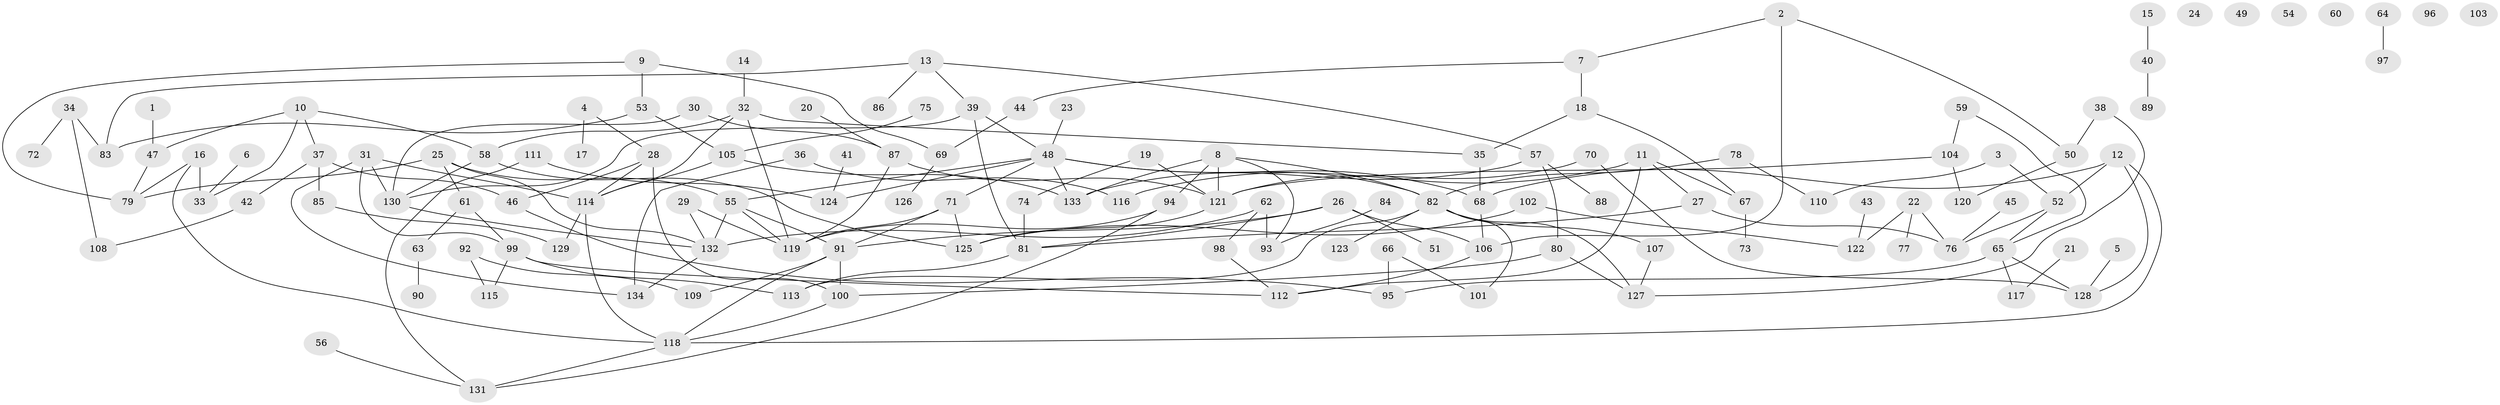 // Generated by graph-tools (version 1.1) at 2025/49/03/09/25 03:49:14]
// undirected, 134 vertices, 184 edges
graph export_dot {
graph [start="1"]
  node [color=gray90,style=filled];
  1;
  2;
  3;
  4;
  5;
  6;
  7;
  8;
  9;
  10;
  11;
  12;
  13;
  14;
  15;
  16;
  17;
  18;
  19;
  20;
  21;
  22;
  23;
  24;
  25;
  26;
  27;
  28;
  29;
  30;
  31;
  32;
  33;
  34;
  35;
  36;
  37;
  38;
  39;
  40;
  41;
  42;
  43;
  44;
  45;
  46;
  47;
  48;
  49;
  50;
  51;
  52;
  53;
  54;
  55;
  56;
  57;
  58;
  59;
  60;
  61;
  62;
  63;
  64;
  65;
  66;
  67;
  68;
  69;
  70;
  71;
  72;
  73;
  74;
  75;
  76;
  77;
  78;
  79;
  80;
  81;
  82;
  83;
  84;
  85;
  86;
  87;
  88;
  89;
  90;
  91;
  92;
  93;
  94;
  95;
  96;
  97;
  98;
  99;
  100;
  101;
  102;
  103;
  104;
  105;
  106;
  107;
  108;
  109;
  110;
  111;
  112;
  113;
  114;
  115;
  116;
  117;
  118;
  119;
  120;
  121;
  122;
  123;
  124;
  125;
  126;
  127;
  128;
  129;
  130;
  131;
  132;
  133;
  134;
  1 -- 47;
  2 -- 7;
  2 -- 50;
  2 -- 106;
  3 -- 52;
  3 -- 110;
  4 -- 17;
  4 -- 28;
  5 -- 128;
  6 -- 33;
  7 -- 18;
  7 -- 44;
  8 -- 82;
  8 -- 93;
  8 -- 94;
  8 -- 121;
  8 -- 133;
  9 -- 53;
  9 -- 69;
  9 -- 79;
  10 -- 33;
  10 -- 37;
  10 -- 47;
  10 -- 58;
  11 -- 27;
  11 -- 67;
  11 -- 112;
  11 -- 116;
  12 -- 52;
  12 -- 68;
  12 -- 118;
  12 -- 128;
  13 -- 39;
  13 -- 57;
  13 -- 83;
  13 -- 86;
  14 -- 32;
  15 -- 40;
  16 -- 33;
  16 -- 79;
  16 -- 118;
  18 -- 35;
  18 -- 67;
  19 -- 74;
  19 -- 121;
  20 -- 87;
  21 -- 117;
  22 -- 76;
  22 -- 77;
  22 -- 122;
  23 -- 48;
  25 -- 55;
  25 -- 61;
  25 -- 79;
  25 -- 132;
  26 -- 51;
  26 -- 81;
  26 -- 91;
  26 -- 106;
  27 -- 76;
  27 -- 81;
  28 -- 46;
  28 -- 100;
  28 -- 114;
  29 -- 119;
  29 -- 132;
  30 -- 87;
  30 -- 130;
  31 -- 99;
  31 -- 114;
  31 -- 130;
  31 -- 134;
  32 -- 35;
  32 -- 58;
  32 -- 114;
  32 -- 119;
  34 -- 72;
  34 -- 83;
  34 -- 108;
  35 -- 68;
  36 -- 116;
  36 -- 134;
  37 -- 42;
  37 -- 46;
  37 -- 85;
  38 -- 50;
  38 -- 127;
  39 -- 48;
  39 -- 81;
  39 -- 130;
  40 -- 89;
  41 -- 124;
  42 -- 108;
  43 -- 122;
  44 -- 69;
  45 -- 76;
  46 -- 95;
  47 -- 79;
  48 -- 55;
  48 -- 68;
  48 -- 71;
  48 -- 82;
  48 -- 124;
  48 -- 133;
  50 -- 120;
  52 -- 65;
  52 -- 76;
  53 -- 83;
  53 -- 105;
  55 -- 91;
  55 -- 119;
  55 -- 132;
  56 -- 131;
  57 -- 80;
  57 -- 88;
  57 -- 133;
  58 -- 125;
  58 -- 130;
  59 -- 65;
  59 -- 104;
  61 -- 63;
  61 -- 99;
  62 -- 93;
  62 -- 98;
  62 -- 132;
  63 -- 90;
  64 -- 97;
  65 -- 95;
  65 -- 117;
  65 -- 128;
  66 -- 95;
  66 -- 101;
  67 -- 73;
  68 -- 106;
  69 -- 126;
  70 -- 121;
  70 -- 128;
  71 -- 91;
  71 -- 119;
  71 -- 125;
  74 -- 81;
  75 -- 105;
  78 -- 82;
  78 -- 110;
  80 -- 100;
  80 -- 127;
  81 -- 113;
  82 -- 101;
  82 -- 107;
  82 -- 113;
  82 -- 123;
  82 -- 127;
  84 -- 93;
  85 -- 129;
  87 -- 119;
  87 -- 121;
  91 -- 100;
  91 -- 109;
  91 -- 118;
  92 -- 109;
  92 -- 115;
  94 -- 119;
  94 -- 131;
  98 -- 112;
  99 -- 112;
  99 -- 113;
  99 -- 115;
  100 -- 118;
  102 -- 122;
  102 -- 125;
  104 -- 120;
  104 -- 121;
  105 -- 114;
  105 -- 133;
  106 -- 112;
  107 -- 127;
  111 -- 124;
  111 -- 131;
  114 -- 118;
  114 -- 129;
  118 -- 131;
  121 -- 125;
  130 -- 132;
  132 -- 134;
}
